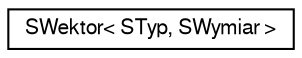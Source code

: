 digraph "Graficzna hierarchia klas"
{
 // LATEX_PDF_SIZE
  edge [fontname="FreeSans",fontsize="10",labelfontname="FreeSans",labelfontsize="10"];
  node [fontname="FreeSans",fontsize="10",shape=record];
  rankdir="LR";
  Node0 [label="SWektor\< STyp, SWymiar \>",height=0.2,width=0.4,color="black", fillcolor="white", style="filled",URL="$a00129.html",tooltip=" "];
}
